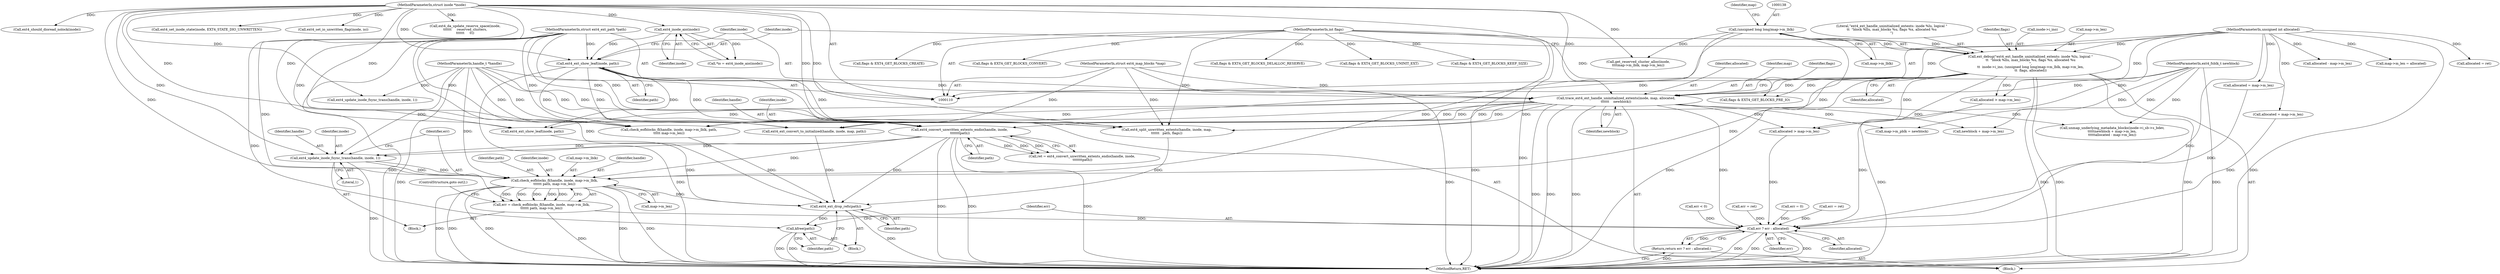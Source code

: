 digraph "0_linux_dee1f973ca341c266229faa5a1a5bb268bed3531_0@API" {
"1000207" [label="(Call,ext4_update_inode_fsync_trans(handle, inode, 1))"];
"1000198" [label="(Call,ext4_convert_unwritten_extents_endio(handle, inode,\n \t\t\t\t\t\t\tpath))"];
"1000111" [label="(MethodParameterIn,handle_t *handle)"];
"1000150" [label="(Call,trace_ext4_ext_handle_uninitialized_extents(inode, map, allocated,\n\t\t\t\t\t\t    newblock))"];
"1000147" [label="(Call,ext4_ext_show_leaf(inode, path))"];
"1000130" [label="(Call,ext4_inode_aio(inode))"];
"1000112" [label="(MethodParameterIn,struct inode *inode)"];
"1000114" [label="(MethodParameterIn,struct ext4_ext_path *path)"];
"1000113" [label="(MethodParameterIn,struct ext4_map_blocks *map)"];
"1000132" [label="(Call,ext_debug(\"ext4_ext_handle_uninitialized_extents: inode %lu, logical \"\n\t\t  \"block %llu, max_blocks %u, flags %x, allocated %u\n\",\n\t\t  inode->i_ino, (unsigned long long)map->m_lblk, map->m_len,\n\t\t  flags, allocated))"];
"1000137" [label="(Call,(unsigned long long)map->m_lblk)"];
"1000115" [label="(MethodParameterIn,int flags)"];
"1000116" [label="(MethodParameterIn,unsigned int allocated)"];
"1000117" [label="(MethodParameterIn,ext4_fsblk_t newblock)"];
"1000213" [label="(Call,check_eofblocks_fl(handle, inode, map->m_lblk,\n\t\t\t\t\t\t path, map->m_len))"];
"1000211" [label="(Call,err = check_eofblocks_fl(handle, inode, map->m_lblk,\n\t\t\t\t\t\t path, map->m_len))"];
"1000394" [label="(Call,err ? err : allocated)"];
"1000393" [label="(Return,return err ? err : allocated;)"];
"1000389" [label="(Call,ext4_ext_drop_refs(path))"];
"1000391" [label="(Call,kfree(path))"];
"1000139" [label="(Call,map->m_lblk)"];
"1000115" [label="(MethodParameterIn,int flags)"];
"1000272" [label="(Call,allocated = ret)"];
"1000113" [label="(MethodParameterIn,struct ext4_map_blocks *map)"];
"1000201" [label="(Identifier,path)"];
"1000149" [label="(Identifier,path)"];
"1000398" [label="(MethodReturn,RET)"];
"1000206" [label="(Block,)"];
"1000209" [label="(Identifier,inode)"];
"1000157" [label="(Identifier,flags)"];
"1000131" [label="(Identifier,inode)"];
"1000397" [label="(Identifier,allocated)"];
"1000293" [label="(Call,newblock + map->m_len)"];
"1000211" [label="(Call,err = check_eofblocks_fl(handle, inode, map->m_lblk,\n\t\t\t\t\t\t path, map->m_len))"];
"1000248" [label="(Call,ext4_ext_convert_to_initialized(handle, inode, map, path))"];
"1000219" [label="(Identifier,path)"];
"1000199" [label="(Identifier,handle)"];
"1000132" [label="(Call,ext_debug(\"ext4_ext_handle_uninitialized_extents: inode %lu, logical \"\n\t\t  \"block %llu, max_blocks %u, flags %x, allocated %u\n\",\n\t\t  inode->i_ino, (unsigned long long)map->m_lblk, map->m_len,\n\t\t  flags, allocated))"];
"1000183" [label="(Call,ext4_should_dioread_nolock(inode))"];
"1000146" [label="(Identifier,allocated)"];
"1000338" [label="(Call,flags & EXT4_GET_BLOCKS_KEEP_SIZE)"];
"1000392" [label="(Identifier,path)"];
"1000375" [label="(Call,map->m_pblk = newblock)"];
"1000196" [label="(Call,ret = ext4_convert_unwritten_extents_endio(handle, inode,\n \t\t\t\t\t\t\tpath))"];
"1000394" [label="(Call,err ? err : allocated)"];
"1000396" [label="(Identifier,err)"];
"1000356" [label="(Call,err < 0)"];
"1000153" [label="(Identifier,allocated)"];
"1000130" [label="(Call,ext4_inode_aio(inode))"];
"1000235" [label="(Call,flags & EXT4_GET_BLOCKS_CREATE)"];
"1000215" [label="(Identifier,inode)"];
"1000388" [label="(Block,)"];
"1000208" [label="(Identifier,handle)"];
"1000133" [label="(Literal,\"ext4_ext_handle_uninitialized_extents: inode %lu, logical \"\n\t\t  \"block %llu, max_blocks %u, flags %x, allocated %u\n\")"];
"1000345" [label="(Call,check_eofblocks_fl(handle, inode, map->m_lblk, path,\n\t\t\t\t\t map->m_len))"];
"1000287" [label="(Call,unmap_underlying_metadata_blocks(inode->i_sb->s_bdev,\n\t\t\t\t\tnewblock + map->m_len,\n\t\t\t\t\tallocated - map->m_len))"];
"1000362" [label="(Call,allocated > map->m_len)"];
"1000154" [label="(Identifier,newblock)"];
"1000112" [label="(MethodParameterIn,struct inode *inode)"];
"1000267" [label="(Call,err = ret)"];
"1000213" [label="(Call,check_eofblocks_fl(handle, inode, map->m_lblk,\n\t\t\t\t\t\t path, map->m_len))"];
"1000118" [label="(Block,)"];
"1000111" [label="(MethodParameterIn,handle_t *handle)"];
"1000145" [label="(Identifier,flags)"];
"1000137" [label="(Call,(unsigned long long)map->m_lblk)"];
"1000281" [label="(Call,allocated > map->m_len)"];
"1000367" [label="(Call,allocated = map->m_len)"];
"1000200" [label="(Identifier,inode)"];
"1000162" [label="(Call,ext4_split_unwritten_extents(handle, inode, map,\n\t\t\t\t\t\t   path, flags))"];
"1000210" [label="(Literal,1)"];
"1000212" [label="(Identifier,err)"];
"1000117" [label="(MethodParameterIn,ext4_fsblk_t newblock)"];
"1000152" [label="(Identifier,map)"];
"1000303" [label="(Call,allocated = map->m_len)"];
"1000393" [label="(Return,return err ? err : allocated;)"];
"1000389" [label="(Call,ext4_ext_drop_refs(path))"];
"1000220" [label="(Call,map->m_len)"];
"1000147" [label="(Call,ext4_ext_show_leaf(inode, path))"];
"1000298" [label="(Call,allocated - map->m_len)"];
"1000316" [label="(Call,get_reserved_cluster_alloc(inode,\n\t\t\t\tmap->m_lblk, map->m_len))"];
"1000391" [label="(Call,kfree(path))"];
"1000192" [label="(Call,flags & EXT4_GET_BLOCKS_CONVERT)"];
"1000179" [label="(Call,ext4_set_inode_state(inode, EXT4_STATE_DIO_UNWRITTEN))"];
"1000124" [label="(Call,err = 0)"];
"1000134" [label="(Call,inode->i_ino)"];
"1000216" [label="(Call,map->m_lblk)"];
"1000207" [label="(Call,ext4_update_inode_fsync_trans(handle, inode, 1))"];
"1000128" [label="(Call,*io = ext4_inode_aio(inode))"];
"1000309" [label="(Call,flags & EXT4_GET_BLOCKS_DELALLOC_RESERVE)"];
"1000175" [label="(Call,ext4_set_io_unwritten_flag(inode, io))"];
"1000227" [label="(ControlStructure,goto out2;)"];
"1000224" [label="(Call,err = ret)"];
"1000116" [label="(MethodParameterIn,unsigned int allocated)"];
"1000114" [label="(MethodParameterIn,struct ext4_ext_path *path)"];
"1000372" [label="(Call,ext4_ext_show_leaf(inode, path))"];
"1000156" [label="(Call,flags & EXT4_GET_BLOCKS_PRE_IO)"];
"1000390" [label="(Identifier,path)"];
"1000198" [label="(Call,ext4_convert_unwritten_extents_endio(handle, inode,\n \t\t\t\t\t\t\tpath))"];
"1000257" [label="(Call,ext4_update_inode_fsync_trans(handle, inode, 1))"];
"1000326" [label="(Call,ext4_da_update_reserve_space(inode,\n\t\t\t\t\t\t     reserved_clusters,\n\t\t\t\t\t\t     0))"];
"1000148" [label="(Identifier,inode)"];
"1000380" [label="(Call,map->m_len = allocated)"];
"1000214" [label="(Identifier,handle)"];
"1000151" [label="(Identifier,inode)"];
"1000142" [label="(Call,map->m_len)"];
"1000143" [label="(Identifier,map)"];
"1000229" [label="(Call,flags & EXT4_GET_BLOCKS_UNINIT_EXT)"];
"1000395" [label="(Identifier,err)"];
"1000150" [label="(Call,trace_ext4_ext_handle_uninitialized_extents(inode, map, allocated,\n\t\t\t\t\t\t    newblock))"];
"1000207" -> "1000206"  [label="AST: "];
"1000207" -> "1000210"  [label="CFG: "];
"1000208" -> "1000207"  [label="AST: "];
"1000209" -> "1000207"  [label="AST: "];
"1000210" -> "1000207"  [label="AST: "];
"1000212" -> "1000207"  [label="CFG: "];
"1000207" -> "1000398"  [label="DDG: "];
"1000198" -> "1000207"  [label="DDG: "];
"1000198" -> "1000207"  [label="DDG: "];
"1000111" -> "1000207"  [label="DDG: "];
"1000112" -> "1000207"  [label="DDG: "];
"1000207" -> "1000213"  [label="DDG: "];
"1000207" -> "1000213"  [label="DDG: "];
"1000198" -> "1000196"  [label="AST: "];
"1000198" -> "1000201"  [label="CFG: "];
"1000199" -> "1000198"  [label="AST: "];
"1000200" -> "1000198"  [label="AST: "];
"1000201" -> "1000198"  [label="AST: "];
"1000196" -> "1000198"  [label="CFG: "];
"1000198" -> "1000398"  [label="DDG: "];
"1000198" -> "1000398"  [label="DDG: "];
"1000198" -> "1000398"  [label="DDG: "];
"1000198" -> "1000196"  [label="DDG: "];
"1000198" -> "1000196"  [label="DDG: "];
"1000198" -> "1000196"  [label="DDG: "];
"1000111" -> "1000198"  [label="DDG: "];
"1000150" -> "1000198"  [label="DDG: "];
"1000112" -> "1000198"  [label="DDG: "];
"1000147" -> "1000198"  [label="DDG: "];
"1000114" -> "1000198"  [label="DDG: "];
"1000198" -> "1000213"  [label="DDG: "];
"1000198" -> "1000389"  [label="DDG: "];
"1000111" -> "1000110"  [label="AST: "];
"1000111" -> "1000398"  [label="DDG: "];
"1000111" -> "1000162"  [label="DDG: "];
"1000111" -> "1000213"  [label="DDG: "];
"1000111" -> "1000248"  [label="DDG: "];
"1000111" -> "1000257"  [label="DDG: "];
"1000111" -> "1000345"  [label="DDG: "];
"1000150" -> "1000118"  [label="AST: "];
"1000150" -> "1000154"  [label="CFG: "];
"1000151" -> "1000150"  [label="AST: "];
"1000152" -> "1000150"  [label="AST: "];
"1000153" -> "1000150"  [label="AST: "];
"1000154" -> "1000150"  [label="AST: "];
"1000157" -> "1000150"  [label="CFG: "];
"1000150" -> "1000398"  [label="DDG: "];
"1000150" -> "1000398"  [label="DDG: "];
"1000150" -> "1000398"  [label="DDG: "];
"1000147" -> "1000150"  [label="DDG: "];
"1000112" -> "1000150"  [label="DDG: "];
"1000113" -> "1000150"  [label="DDG: "];
"1000132" -> "1000150"  [label="DDG: "];
"1000116" -> "1000150"  [label="DDG: "];
"1000117" -> "1000150"  [label="DDG: "];
"1000150" -> "1000162"  [label="DDG: "];
"1000150" -> "1000162"  [label="DDG: "];
"1000150" -> "1000248"  [label="DDG: "];
"1000150" -> "1000248"  [label="DDG: "];
"1000150" -> "1000287"  [label="DDG: "];
"1000150" -> "1000293"  [label="DDG: "];
"1000150" -> "1000345"  [label="DDG: "];
"1000150" -> "1000362"  [label="DDG: "];
"1000150" -> "1000372"  [label="DDG: "];
"1000150" -> "1000375"  [label="DDG: "];
"1000150" -> "1000394"  [label="DDG: "];
"1000147" -> "1000118"  [label="AST: "];
"1000147" -> "1000149"  [label="CFG: "];
"1000148" -> "1000147"  [label="AST: "];
"1000149" -> "1000147"  [label="AST: "];
"1000151" -> "1000147"  [label="CFG: "];
"1000147" -> "1000398"  [label="DDG: "];
"1000130" -> "1000147"  [label="DDG: "];
"1000112" -> "1000147"  [label="DDG: "];
"1000114" -> "1000147"  [label="DDG: "];
"1000147" -> "1000162"  [label="DDG: "];
"1000147" -> "1000248"  [label="DDG: "];
"1000147" -> "1000345"  [label="DDG: "];
"1000147" -> "1000372"  [label="DDG: "];
"1000130" -> "1000128"  [label="AST: "];
"1000130" -> "1000131"  [label="CFG: "];
"1000131" -> "1000130"  [label="AST: "];
"1000128" -> "1000130"  [label="CFG: "];
"1000130" -> "1000128"  [label="DDG: "];
"1000112" -> "1000130"  [label="DDG: "];
"1000112" -> "1000110"  [label="AST: "];
"1000112" -> "1000398"  [label="DDG: "];
"1000112" -> "1000162"  [label="DDG: "];
"1000112" -> "1000175"  [label="DDG: "];
"1000112" -> "1000179"  [label="DDG: "];
"1000112" -> "1000183"  [label="DDG: "];
"1000112" -> "1000213"  [label="DDG: "];
"1000112" -> "1000248"  [label="DDG: "];
"1000112" -> "1000257"  [label="DDG: "];
"1000112" -> "1000316"  [label="DDG: "];
"1000112" -> "1000326"  [label="DDG: "];
"1000112" -> "1000345"  [label="DDG: "];
"1000112" -> "1000372"  [label="DDG: "];
"1000114" -> "1000110"  [label="AST: "];
"1000114" -> "1000398"  [label="DDG: "];
"1000114" -> "1000162"  [label="DDG: "];
"1000114" -> "1000213"  [label="DDG: "];
"1000114" -> "1000248"  [label="DDG: "];
"1000114" -> "1000345"  [label="DDG: "];
"1000114" -> "1000372"  [label="DDG: "];
"1000114" -> "1000389"  [label="DDG: "];
"1000114" -> "1000391"  [label="DDG: "];
"1000113" -> "1000110"  [label="AST: "];
"1000113" -> "1000398"  [label="DDG: "];
"1000113" -> "1000162"  [label="DDG: "];
"1000113" -> "1000248"  [label="DDG: "];
"1000132" -> "1000118"  [label="AST: "];
"1000132" -> "1000146"  [label="CFG: "];
"1000133" -> "1000132"  [label="AST: "];
"1000134" -> "1000132"  [label="AST: "];
"1000137" -> "1000132"  [label="AST: "];
"1000142" -> "1000132"  [label="AST: "];
"1000145" -> "1000132"  [label="AST: "];
"1000146" -> "1000132"  [label="AST: "];
"1000148" -> "1000132"  [label="CFG: "];
"1000132" -> "1000398"  [label="DDG: "];
"1000132" -> "1000398"  [label="DDG: "];
"1000132" -> "1000398"  [label="DDG: "];
"1000132" -> "1000398"  [label="DDG: "];
"1000137" -> "1000132"  [label="DDG: "];
"1000115" -> "1000132"  [label="DDG: "];
"1000116" -> "1000132"  [label="DDG: "];
"1000132" -> "1000156"  [label="DDG: "];
"1000132" -> "1000213"  [label="DDG: "];
"1000132" -> "1000281"  [label="DDG: "];
"1000132" -> "1000345"  [label="DDG: "];
"1000132" -> "1000362"  [label="DDG: "];
"1000137" -> "1000139"  [label="CFG: "];
"1000138" -> "1000137"  [label="AST: "];
"1000139" -> "1000137"  [label="AST: "];
"1000143" -> "1000137"  [label="CFG: "];
"1000137" -> "1000398"  [label="DDG: "];
"1000137" -> "1000213"  [label="DDG: "];
"1000137" -> "1000316"  [label="DDG: "];
"1000137" -> "1000345"  [label="DDG: "];
"1000115" -> "1000110"  [label="AST: "];
"1000115" -> "1000398"  [label="DDG: "];
"1000115" -> "1000156"  [label="DDG: "];
"1000115" -> "1000162"  [label="DDG: "];
"1000115" -> "1000192"  [label="DDG: "];
"1000115" -> "1000229"  [label="DDG: "];
"1000115" -> "1000235"  [label="DDG: "];
"1000115" -> "1000309"  [label="DDG: "];
"1000115" -> "1000338"  [label="DDG: "];
"1000116" -> "1000110"  [label="AST: "];
"1000116" -> "1000398"  [label="DDG: "];
"1000116" -> "1000272"  [label="DDG: "];
"1000116" -> "1000281"  [label="DDG: "];
"1000116" -> "1000298"  [label="DDG: "];
"1000116" -> "1000303"  [label="DDG: "];
"1000116" -> "1000362"  [label="DDG: "];
"1000116" -> "1000367"  [label="DDG: "];
"1000116" -> "1000380"  [label="DDG: "];
"1000116" -> "1000394"  [label="DDG: "];
"1000117" -> "1000110"  [label="AST: "];
"1000117" -> "1000398"  [label="DDG: "];
"1000117" -> "1000287"  [label="DDG: "];
"1000117" -> "1000293"  [label="DDG: "];
"1000117" -> "1000375"  [label="DDG: "];
"1000213" -> "1000211"  [label="AST: "];
"1000213" -> "1000220"  [label="CFG: "];
"1000214" -> "1000213"  [label="AST: "];
"1000215" -> "1000213"  [label="AST: "];
"1000216" -> "1000213"  [label="AST: "];
"1000219" -> "1000213"  [label="AST: "];
"1000220" -> "1000213"  [label="AST: "];
"1000211" -> "1000213"  [label="CFG: "];
"1000213" -> "1000398"  [label="DDG: "];
"1000213" -> "1000398"  [label="DDG: "];
"1000213" -> "1000398"  [label="DDG: "];
"1000213" -> "1000398"  [label="DDG: "];
"1000213" -> "1000398"  [label="DDG: "];
"1000213" -> "1000211"  [label="DDG: "];
"1000213" -> "1000211"  [label="DDG: "];
"1000213" -> "1000211"  [label="DDG: "];
"1000213" -> "1000211"  [label="DDG: "];
"1000213" -> "1000211"  [label="DDG: "];
"1000213" -> "1000389"  [label="DDG: "];
"1000211" -> "1000206"  [label="AST: "];
"1000212" -> "1000211"  [label="AST: "];
"1000227" -> "1000211"  [label="CFG: "];
"1000211" -> "1000398"  [label="DDG: "];
"1000211" -> "1000394"  [label="DDG: "];
"1000394" -> "1000393"  [label="AST: "];
"1000394" -> "1000396"  [label="CFG: "];
"1000394" -> "1000397"  [label="CFG: "];
"1000395" -> "1000394"  [label="AST: "];
"1000396" -> "1000394"  [label="AST: "];
"1000397" -> "1000394"  [label="AST: "];
"1000393" -> "1000394"  [label="CFG: "];
"1000394" -> "1000398"  [label="DDG: "];
"1000394" -> "1000398"  [label="DDG: "];
"1000394" -> "1000398"  [label="DDG: "];
"1000394" -> "1000393"  [label="DDG: "];
"1000224" -> "1000394"  [label="DDG: "];
"1000124" -> "1000394"  [label="DDG: "];
"1000356" -> "1000394"  [label="DDG: "];
"1000267" -> "1000394"  [label="DDG: "];
"1000281" -> "1000394"  [label="DDG: "];
"1000303" -> "1000394"  [label="DDG: "];
"1000367" -> "1000394"  [label="DDG: "];
"1000362" -> "1000394"  [label="DDG: "];
"1000393" -> "1000118"  [label="AST: "];
"1000398" -> "1000393"  [label="CFG: "];
"1000393" -> "1000398"  [label="DDG: "];
"1000389" -> "1000388"  [label="AST: "];
"1000389" -> "1000390"  [label="CFG: "];
"1000390" -> "1000389"  [label="AST: "];
"1000392" -> "1000389"  [label="CFG: "];
"1000389" -> "1000398"  [label="DDG: "];
"1000345" -> "1000389"  [label="DDG: "];
"1000162" -> "1000389"  [label="DDG: "];
"1000248" -> "1000389"  [label="DDG: "];
"1000372" -> "1000389"  [label="DDG: "];
"1000389" -> "1000391"  [label="DDG: "];
"1000391" -> "1000388"  [label="AST: "];
"1000391" -> "1000392"  [label="CFG: "];
"1000392" -> "1000391"  [label="AST: "];
"1000395" -> "1000391"  [label="CFG: "];
"1000391" -> "1000398"  [label="DDG: "];
"1000391" -> "1000398"  [label="DDG: "];
}
